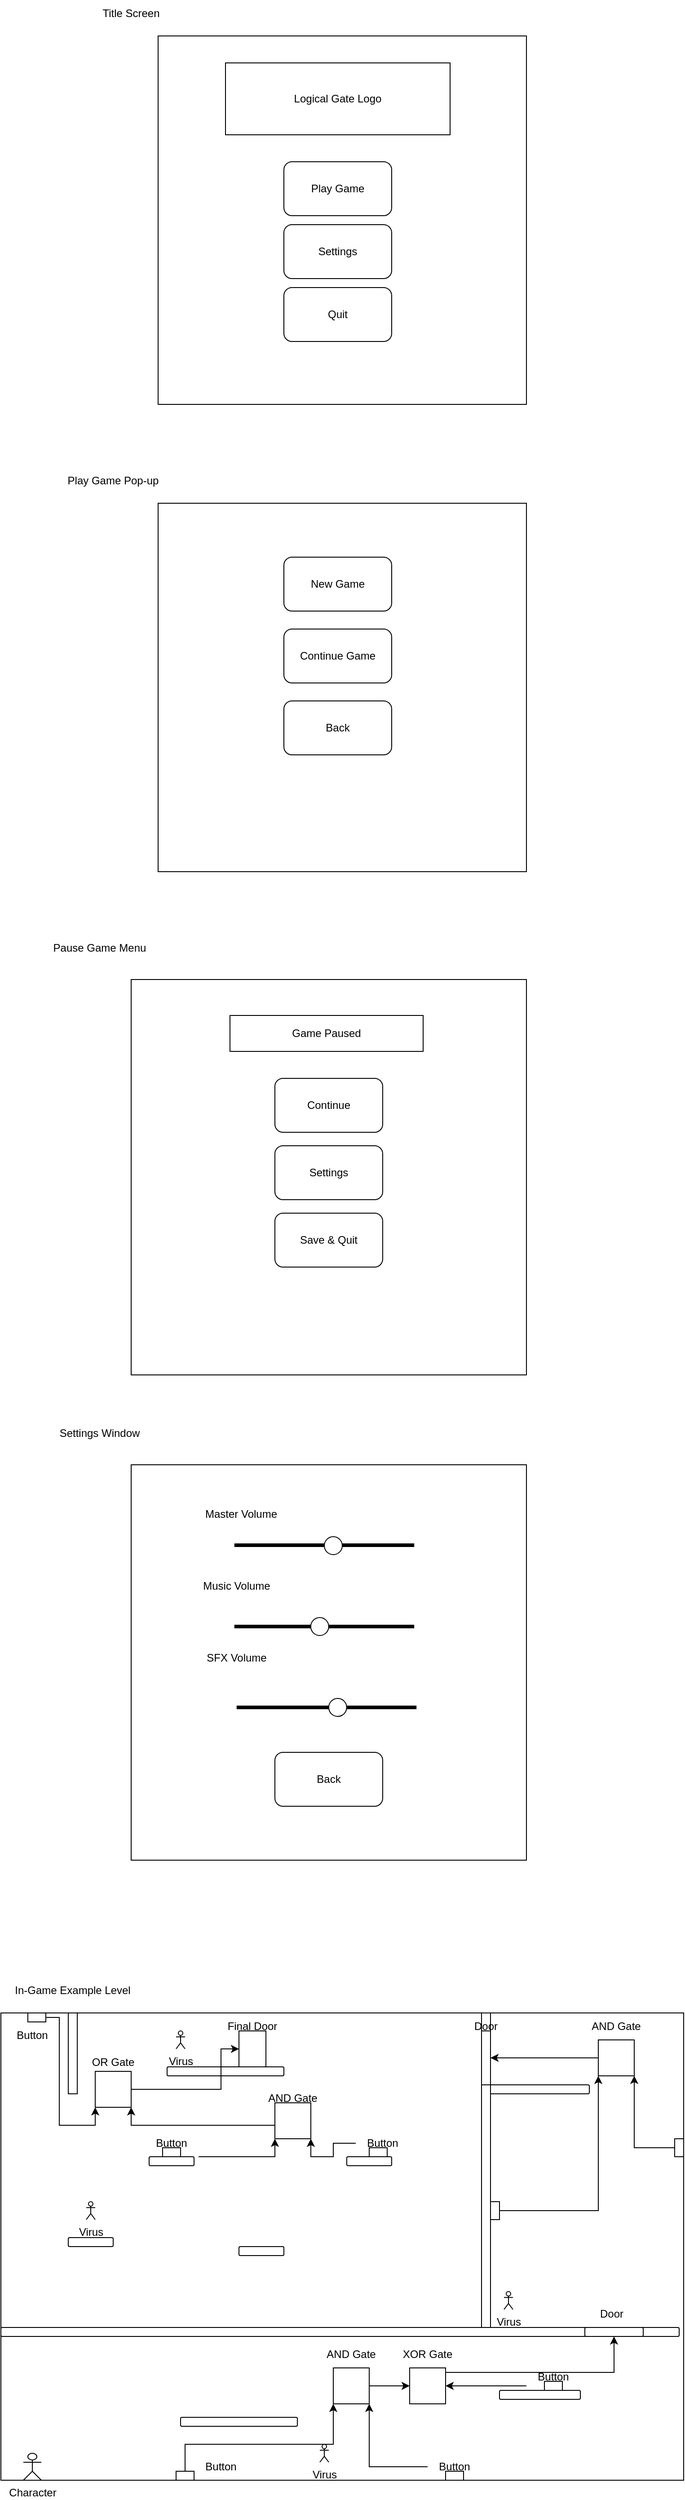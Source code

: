 <mxfile version="25.0.1">
  <diagram name="Page-1" id="Fo46UW_Xf3uCBvevrTA-">
    <mxGraphModel dx="1194" dy="789" grid="1" gridSize="10" guides="1" tooltips="1" connect="1" arrows="1" fold="1" page="1" pageScale="1" pageWidth="850" pageHeight="1100" math="0" shadow="0">
      <root>
        <mxCell id="0" />
        <mxCell id="1" parent="0" />
        <mxCell id="AsIQZ49urG--46RWY30z-1" value="" style="whiteSpace=wrap;html=1;aspect=fixed;" parent="1" vertex="1">
          <mxGeometry x="210" y="100" width="410" height="410" as="geometry" />
        </mxCell>
        <mxCell id="AsIQZ49urG--46RWY30z-2" value="Logical Gate Logo" style="rounded=0;whiteSpace=wrap;html=1;" parent="1" vertex="1">
          <mxGeometry x="285" y="130" width="250" height="80" as="geometry" />
        </mxCell>
        <mxCell id="AsIQZ49urG--46RWY30z-3" value="Quit" style="rounded=1;whiteSpace=wrap;html=1;" parent="1" vertex="1">
          <mxGeometry x="350" y="380" width="120" height="60" as="geometry" />
        </mxCell>
        <mxCell id="AsIQZ49urG--46RWY30z-4" value="Play Game" style="rounded=1;whiteSpace=wrap;html=1;" parent="1" vertex="1">
          <mxGeometry x="350" y="240" width="120" height="60" as="geometry" />
        </mxCell>
        <mxCell id="AsIQZ49urG--46RWY30z-10" value="Title Screen" style="text;html=1;align=center;verticalAlign=middle;whiteSpace=wrap;rounded=0;" parent="1" vertex="1">
          <mxGeometry x="110" y="60" width="140" height="30" as="geometry" />
        </mxCell>
        <mxCell id="AsIQZ49urG--46RWY30z-11" value="Pause Game Menu" style="text;html=1;align=center;verticalAlign=middle;whiteSpace=wrap;rounded=0;" parent="1" vertex="1">
          <mxGeometry x="85" y="1100" width="120" height="30" as="geometry" />
        </mxCell>
        <mxCell id="AsIQZ49urG--46RWY30z-13" value="" style="whiteSpace=wrap;html=1;aspect=fixed;" parent="1" vertex="1">
          <mxGeometry x="180" y="1150" width="440" height="440" as="geometry" />
        </mxCell>
        <mxCell id="AsIQZ49urG--46RWY30z-14" value="" style="rounded=0;whiteSpace=wrap;html=1;" parent="1" vertex="1">
          <mxGeometry x="35" y="2300" width="760" height="520" as="geometry" />
        </mxCell>
        <mxCell id="AsIQZ49urG--46RWY30z-15" value="In-Game Example Level" style="text;html=1;align=center;verticalAlign=middle;whiteSpace=wrap;rounded=0;" parent="1" vertex="1">
          <mxGeometry x="45" y="2260" width="140" height="30" as="geometry" />
        </mxCell>
        <mxCell id="AsIQZ49urG--46RWY30z-16" value="Game Paused" style="rounded=0;whiteSpace=wrap;html=1;" parent="1" vertex="1">
          <mxGeometry x="290" y="1190" width="215" height="40" as="geometry" />
        </mxCell>
        <mxCell id="AsIQZ49urG--46RWY30z-17" value="Continue" style="rounded=1;whiteSpace=wrap;html=1;" parent="1" vertex="1">
          <mxGeometry x="340" y="1260" width="120" height="60" as="geometry" />
        </mxCell>
        <mxCell id="AsIQZ49urG--46RWY30z-18" value="Save &amp;amp; Quit" style="rounded=1;whiteSpace=wrap;html=1;" parent="1" vertex="1">
          <mxGeometry x="340" y="1410" width="120" height="60" as="geometry" />
        </mxCell>
        <mxCell id="AsIQZ49urG--46RWY30z-19" value="Settings" style="rounded=1;whiteSpace=wrap;html=1;" parent="1" vertex="1">
          <mxGeometry x="340" y="1335" width="120" height="60" as="geometry" />
        </mxCell>
        <mxCell id="AsIQZ49urG--46RWY30z-24" value="Settings" style="rounded=1;whiteSpace=wrap;html=1;" parent="1" vertex="1">
          <mxGeometry x="350" y="310" width="120" height="60" as="geometry" />
        </mxCell>
        <mxCell id="AsIQZ49urG--46RWY30z-25" value="" style="whiteSpace=wrap;html=1;aspect=fixed;" parent="1" vertex="1">
          <mxGeometry x="210" y="620" width="410" height="410" as="geometry" />
        </mxCell>
        <mxCell id="AsIQZ49urG--46RWY30z-26" value="Play Game Pop-up" style="text;html=1;align=center;verticalAlign=middle;whiteSpace=wrap;rounded=0;" parent="1" vertex="1">
          <mxGeometry x="100" y="580" width="120" height="30" as="geometry" />
        </mxCell>
        <mxCell id="AsIQZ49urG--46RWY30z-27" value="Continue Game" style="rounded=1;whiteSpace=wrap;html=1;" parent="1" vertex="1">
          <mxGeometry x="350" y="760" width="120" height="60" as="geometry" />
        </mxCell>
        <mxCell id="AsIQZ49urG--46RWY30z-28" value="New Game" style="rounded=1;whiteSpace=wrap;html=1;" parent="1" vertex="1">
          <mxGeometry x="350" y="680" width="120" height="60" as="geometry" />
        </mxCell>
        <mxCell id="AsIQZ49urG--46RWY30z-30" value="Character" style="shape=umlActor;verticalLabelPosition=bottom;verticalAlign=top;html=1;outlineConnect=0;" parent="1" vertex="1">
          <mxGeometry x="60" y="2790" width="20" height="30" as="geometry" />
        </mxCell>
        <mxCell id="AsIQZ49urG--46RWY30z-31" value="" style="rounded=1;whiteSpace=wrap;html=1;" parent="1" vertex="1">
          <mxGeometry x="570" y="2380" width="120" height="10" as="geometry" />
        </mxCell>
        <mxCell id="AsIQZ49urG--46RWY30z-32" value="" style="rounded=1;whiteSpace=wrap;html=1;" parent="1" vertex="1">
          <mxGeometry x="590" y="2720" width="90" height="10" as="geometry" />
        </mxCell>
        <mxCell id="AsIQZ49urG--46RWY30z-33" value="" style="rounded=1;whiteSpace=wrap;html=1;" parent="1" vertex="1">
          <mxGeometry x="35" y="2650" width="755" height="10" as="geometry" />
        </mxCell>
        <mxCell id="AsIQZ49urG--46RWY30z-34" value="" style="rounded=1;whiteSpace=wrap;html=1;" parent="1" vertex="1">
          <mxGeometry x="685" y="2650" width="65" height="10" as="geometry" />
        </mxCell>
        <mxCell id="AsIQZ49urG--46RWY30z-36" value="" style="rounded=0;whiteSpace=wrap;html=1;" parent="1" vertex="1">
          <mxGeometry x="570" y="2300" width="10" height="350" as="geometry" />
        </mxCell>
        <mxCell id="AsIQZ49urG--46RWY30z-37" value="Door" style="text;html=1;align=center;verticalAlign=middle;whiteSpace=wrap;rounded=0;" parent="1" vertex="1">
          <mxGeometry x="685" y="2620" width="60" height="30" as="geometry" />
        </mxCell>
        <mxCell id="AsIQZ49urG--46RWY30z-82" style="edgeStyle=orthogonalEdgeStyle;rounded=0;orthogonalLoop=1;jettySize=auto;html=1;entryX=0;entryY=1;entryDx=0;entryDy=0;" parent="1" source="AsIQZ49urG--46RWY30z-39" target="AsIQZ49urG--46RWY30z-64" edge="1">
          <mxGeometry relative="1" as="geometry">
            <Array as="points">
              <mxPoint x="240" y="2780" />
              <mxPoint x="405" y="2780" />
            </Array>
          </mxGeometry>
        </mxCell>
        <mxCell id="AsIQZ49urG--46RWY30z-39" value="" style="rounded=0;whiteSpace=wrap;html=1;" parent="1" vertex="1">
          <mxGeometry x="230" y="2810" width="20" height="10" as="geometry" />
        </mxCell>
        <mxCell id="AsIQZ49urG--46RWY30z-40" value="" style="rounded=0;whiteSpace=wrap;html=1;" parent="1" vertex="1">
          <mxGeometry x="530" y="2810" width="20" height="10" as="geometry" />
        </mxCell>
        <mxCell id="AsIQZ49urG--46RWY30z-41" value="" style="rounded=1;whiteSpace=wrap;html=1;" parent="1" vertex="1">
          <mxGeometry x="235" y="2750" width="130" height="10" as="geometry" />
        </mxCell>
        <mxCell id="AsIQZ49urG--46RWY30z-42" value="" style="rounded=0;whiteSpace=wrap;html=1;" parent="1" vertex="1">
          <mxGeometry x="640" y="2710" width="20" height="10" as="geometry" />
        </mxCell>
        <mxCell id="AsIQZ49urG--46RWY30z-43" value="Final Door" style="text;html=1;align=center;verticalAlign=middle;whiteSpace=wrap;rounded=0;" parent="1" vertex="1">
          <mxGeometry x="285" y="2300" width="60" height="30" as="geometry" />
        </mxCell>
        <mxCell id="AsIQZ49urG--46RWY30z-44" value="Button" style="text;html=1;align=center;verticalAlign=middle;whiteSpace=wrap;rounded=0;" parent="1" vertex="1">
          <mxGeometry x="250" y="2790" width="60" height="30" as="geometry" />
        </mxCell>
        <mxCell id="AsIQZ49urG--46RWY30z-83" style="edgeStyle=orthogonalEdgeStyle;rounded=0;orthogonalLoop=1;jettySize=auto;html=1;entryX=1;entryY=1;entryDx=0;entryDy=0;" parent="1" source="AsIQZ49urG--46RWY30z-45" target="AsIQZ49urG--46RWY30z-64" edge="1">
          <mxGeometry relative="1" as="geometry" />
        </mxCell>
        <mxCell id="AsIQZ49urG--46RWY30z-45" value="Button" style="text;html=1;align=center;verticalAlign=middle;whiteSpace=wrap;rounded=0;" parent="1" vertex="1">
          <mxGeometry x="510" y="2790" width="60" height="30" as="geometry" />
        </mxCell>
        <mxCell id="AsIQZ49urG--46RWY30z-85" style="edgeStyle=orthogonalEdgeStyle;rounded=0;orthogonalLoop=1;jettySize=auto;html=1;entryX=1;entryY=0.5;entryDx=0;entryDy=0;" parent="1" source="AsIQZ49urG--46RWY30z-46" target="AsIQZ49urG--46RWY30z-66" edge="1">
          <mxGeometry relative="1" as="geometry">
            <Array as="points">
              <mxPoint x="600" y="2715" />
              <mxPoint x="600" y="2715" />
            </Array>
          </mxGeometry>
        </mxCell>
        <mxCell id="AsIQZ49urG--46RWY30z-46" value="Button" style="text;html=1;align=center;verticalAlign=middle;whiteSpace=wrap;rounded=0;" parent="1" vertex="1">
          <mxGeometry x="620" y="2690" width="60" height="30" as="geometry" />
        </mxCell>
        <mxCell id="AsIQZ49urG--46RWY30z-89" style="edgeStyle=orthogonalEdgeStyle;rounded=0;orthogonalLoop=1;jettySize=auto;html=1;entryX=0;entryY=1;entryDx=0;entryDy=0;" parent="1" source="AsIQZ49urG--46RWY30z-47" target="AsIQZ49urG--46RWY30z-69" edge="1">
          <mxGeometry relative="1" as="geometry" />
        </mxCell>
        <mxCell id="AsIQZ49urG--46RWY30z-47" value="" style="rounded=0;whiteSpace=wrap;html=1;" parent="1" vertex="1">
          <mxGeometry x="580" y="2510" width="10" height="20" as="geometry" />
        </mxCell>
        <mxCell id="AsIQZ49urG--46RWY30z-90" style="edgeStyle=orthogonalEdgeStyle;rounded=0;orthogonalLoop=1;jettySize=auto;html=1;entryX=1;entryY=1;entryDx=0;entryDy=0;" parent="1" source="AsIQZ49urG--46RWY30z-48" target="AsIQZ49urG--46RWY30z-69" edge="1">
          <mxGeometry relative="1" as="geometry" />
        </mxCell>
        <mxCell id="AsIQZ49urG--46RWY30z-48" value="" style="rounded=0;whiteSpace=wrap;html=1;" parent="1" vertex="1">
          <mxGeometry x="785" y="2440" width="10" height="20" as="geometry" />
        </mxCell>
        <mxCell id="AsIQZ49urG--46RWY30z-49" value="" style="rounded=0;whiteSpace=wrap;html=1;" parent="1" vertex="1">
          <mxGeometry x="570" y="2320" width="10" height="60" as="geometry" />
        </mxCell>
        <mxCell id="AsIQZ49urG--46RWY30z-50" value="Door" style="text;html=1;align=center;verticalAlign=middle;whiteSpace=wrap;rounded=0;" parent="1" vertex="1">
          <mxGeometry x="545" y="2300" width="60" height="30" as="geometry" />
        </mxCell>
        <mxCell id="AsIQZ49urG--46RWY30z-51" value="" style="rounded=1;whiteSpace=wrap;html=1;" parent="1" vertex="1">
          <mxGeometry x="200" y="2460" width="50" height="10" as="geometry" />
        </mxCell>
        <mxCell id="AsIQZ49urG--46RWY30z-52" value="" style="rounded=1;whiteSpace=wrap;html=1;" parent="1" vertex="1">
          <mxGeometry x="110" y="2550" width="50" height="10" as="geometry" />
        </mxCell>
        <mxCell id="AsIQZ49urG--46RWY30z-53" value="" style="rounded=1;whiteSpace=wrap;html=1;" parent="1" vertex="1">
          <mxGeometry x="300" y="2560" width="50" height="10" as="geometry" />
        </mxCell>
        <mxCell id="AsIQZ49urG--46RWY30z-54" value="" style="rounded=1;whiteSpace=wrap;html=1;" parent="1" vertex="1">
          <mxGeometry x="420" y="2460" width="50" height="10" as="geometry" />
        </mxCell>
        <mxCell id="AsIQZ49urG--46RWY30z-58" value="" style="rounded=1;whiteSpace=wrap;html=1;" parent="1" vertex="1">
          <mxGeometry x="220" y="2360" width="130" height="10" as="geometry" />
        </mxCell>
        <mxCell id="AsIQZ49urG--46RWY30z-59" value="" style="rounded=0;whiteSpace=wrap;html=1;" parent="1" vertex="1">
          <mxGeometry x="300" y="2320" width="30" height="40" as="geometry" />
        </mxCell>
        <mxCell id="AsIQZ49urG--46RWY30z-84" style="edgeStyle=orthogonalEdgeStyle;rounded=0;orthogonalLoop=1;jettySize=auto;html=1;entryX=0;entryY=0.5;entryDx=0;entryDy=0;" parent="1" source="AsIQZ49urG--46RWY30z-64" target="AsIQZ49urG--46RWY30z-66" edge="1">
          <mxGeometry relative="1" as="geometry" />
        </mxCell>
        <mxCell id="AsIQZ49urG--46RWY30z-64" value="" style="whiteSpace=wrap;html=1;aspect=fixed;" parent="1" vertex="1">
          <mxGeometry x="405" y="2695" width="40" height="40" as="geometry" />
        </mxCell>
        <mxCell id="AsIQZ49urG--46RWY30z-103" style="edgeStyle=orthogonalEdgeStyle;rounded=0;orthogonalLoop=1;jettySize=auto;html=1;entryX=0.5;entryY=1;entryDx=0;entryDy=0;" parent="1" source="AsIQZ49urG--46RWY30z-66" target="AsIQZ49urG--46RWY30z-34" edge="1">
          <mxGeometry relative="1" as="geometry">
            <Array as="points">
              <mxPoint x="718" y="2700" />
            </Array>
          </mxGeometry>
        </mxCell>
        <mxCell id="AsIQZ49urG--46RWY30z-66" value="" style="whiteSpace=wrap;html=1;aspect=fixed;" parent="1" vertex="1">
          <mxGeometry x="490" y="2695" width="40" height="40" as="geometry" />
        </mxCell>
        <mxCell id="AsIQZ49urG--46RWY30z-67" value="AND Gate" style="text;html=1;align=center;verticalAlign=middle;whiteSpace=wrap;rounded=0;" parent="1" vertex="1">
          <mxGeometry x="395" y="2665" width="60" height="30" as="geometry" />
        </mxCell>
        <mxCell id="AsIQZ49urG--46RWY30z-68" value="XOR Gate" style="text;html=1;align=center;verticalAlign=middle;whiteSpace=wrap;rounded=0;" parent="1" vertex="1">
          <mxGeometry x="480" y="2665" width="60" height="30" as="geometry" />
        </mxCell>
        <mxCell id="AsIQZ49urG--46RWY30z-91" style="edgeStyle=orthogonalEdgeStyle;rounded=0;orthogonalLoop=1;jettySize=auto;html=1;entryX=1;entryY=0.5;entryDx=0;entryDy=0;" parent="1" source="AsIQZ49urG--46RWY30z-69" target="AsIQZ49urG--46RWY30z-49" edge="1">
          <mxGeometry relative="1" as="geometry" />
        </mxCell>
        <mxCell id="AsIQZ49urG--46RWY30z-69" value="" style="whiteSpace=wrap;html=1;aspect=fixed;" parent="1" vertex="1">
          <mxGeometry x="700" y="2330" width="40" height="40" as="geometry" />
        </mxCell>
        <mxCell id="AsIQZ49urG--46RWY30z-70" value="AND Gate" style="text;html=1;align=center;verticalAlign=middle;whiteSpace=wrap;rounded=0;" parent="1" vertex="1">
          <mxGeometry x="690" y="2300" width="60" height="30" as="geometry" />
        </mxCell>
        <mxCell id="AsIQZ49urG--46RWY30z-71" value="" style="rounded=0;whiteSpace=wrap;html=1;" parent="1" vertex="1">
          <mxGeometry x="215" y="2450" width="20" height="10" as="geometry" />
        </mxCell>
        <mxCell id="AsIQZ49urG--46RWY30z-72" value="" style="rounded=0;whiteSpace=wrap;html=1;" parent="1" vertex="1">
          <mxGeometry x="445" y="2450" width="20" height="10" as="geometry" />
        </mxCell>
        <mxCell id="AsIQZ49urG--46RWY30z-73" value="Virus" style="shape=umlActor;verticalLabelPosition=bottom;verticalAlign=top;html=1;outlineConnect=0;" parent="1" vertex="1">
          <mxGeometry x="390" y="2780" width="10" height="20" as="geometry" />
        </mxCell>
        <mxCell id="AsIQZ49urG--46RWY30z-74" value="Virus" style="shape=umlActor;verticalLabelPosition=bottom;verticalAlign=top;html=1;outlineConnect=0;" parent="1" vertex="1">
          <mxGeometry x="595" y="2610" width="10" height="20" as="geometry" />
        </mxCell>
        <mxCell id="AsIQZ49urG--46RWY30z-75" value="Virus" style="shape=umlActor;verticalLabelPosition=bottom;verticalAlign=top;html=1;outlineConnect=0;" parent="1" vertex="1">
          <mxGeometry x="130" y="2510" width="10" height="20" as="geometry" />
        </mxCell>
        <mxCell id="AsIQZ49urG--46RWY30z-76" value="Virus" style="shape=umlActor;verticalLabelPosition=bottom;verticalAlign=top;html=1;outlineConnect=0;" parent="1" vertex="1">
          <mxGeometry x="230" y="2320" width="10" height="20" as="geometry" />
        </mxCell>
        <mxCell id="AsIQZ49urG--46RWY30z-77" value="" style="rounded=0;whiteSpace=wrap;html=1;" parent="1" vertex="1">
          <mxGeometry x="110" y="2300" width="10" height="90" as="geometry" />
        </mxCell>
        <mxCell id="AsIQZ49urG--46RWY30z-100" style="edgeStyle=orthogonalEdgeStyle;rounded=0;orthogonalLoop=1;jettySize=auto;html=1;entryX=0;entryY=1;entryDx=0;entryDy=0;" parent="1" source="AsIQZ49urG--46RWY30z-78" target="AsIQZ49urG--46RWY30z-93" edge="1">
          <mxGeometry relative="1" as="geometry">
            <Array as="points">
              <mxPoint x="100" y="2305" />
              <mxPoint x="100" y="2425" />
              <mxPoint x="140" y="2425" />
            </Array>
          </mxGeometry>
        </mxCell>
        <mxCell id="AsIQZ49urG--46RWY30z-78" value="" style="rounded=0;whiteSpace=wrap;html=1;" parent="1" vertex="1">
          <mxGeometry x="65" y="2300" width="20" height="10" as="geometry" />
        </mxCell>
        <mxCell id="AsIQZ49urG--46RWY30z-79" value="Button" style="text;html=1;align=center;verticalAlign=middle;whiteSpace=wrap;rounded=0;" parent="1" vertex="1">
          <mxGeometry x="40" y="2310" width="60" height="30" as="geometry" />
        </mxCell>
        <mxCell id="AsIQZ49urG--46RWY30z-95" style="edgeStyle=orthogonalEdgeStyle;rounded=0;orthogonalLoop=1;jettySize=auto;html=1;entryX=0;entryY=1;entryDx=0;entryDy=0;" parent="1" source="AsIQZ49urG--46RWY30z-80" target="AsIQZ49urG--46RWY30z-92" edge="1">
          <mxGeometry relative="1" as="geometry">
            <Array as="points">
              <mxPoint x="340" y="2460" />
            </Array>
          </mxGeometry>
        </mxCell>
        <mxCell id="AsIQZ49urG--46RWY30z-80" value="Button" style="text;html=1;align=center;verticalAlign=middle;whiteSpace=wrap;rounded=0;" parent="1" vertex="1">
          <mxGeometry x="195" y="2430" width="60" height="30" as="geometry" />
        </mxCell>
        <mxCell id="AsIQZ49urG--46RWY30z-96" style="edgeStyle=orthogonalEdgeStyle;rounded=0;orthogonalLoop=1;jettySize=auto;html=1;entryX=1;entryY=1;entryDx=0;entryDy=0;" parent="1" source="AsIQZ49urG--46RWY30z-81" target="AsIQZ49urG--46RWY30z-92" edge="1">
          <mxGeometry relative="1" as="geometry" />
        </mxCell>
        <mxCell id="AsIQZ49urG--46RWY30z-81" value="Button" style="text;html=1;align=center;verticalAlign=middle;whiteSpace=wrap;rounded=0;" parent="1" vertex="1">
          <mxGeometry x="430" y="2430" width="60" height="30" as="geometry" />
        </mxCell>
        <mxCell id="AsIQZ49urG--46RWY30z-101" style="edgeStyle=orthogonalEdgeStyle;rounded=0;orthogonalLoop=1;jettySize=auto;html=1;entryX=1;entryY=1;entryDx=0;entryDy=0;" parent="1" source="AsIQZ49urG--46RWY30z-92" target="AsIQZ49urG--46RWY30z-93" edge="1">
          <mxGeometry relative="1" as="geometry">
            <Array as="points">
              <mxPoint x="180" y="2425" />
            </Array>
          </mxGeometry>
        </mxCell>
        <mxCell id="AsIQZ49urG--46RWY30z-92" value="" style="whiteSpace=wrap;html=1;aspect=fixed;" parent="1" vertex="1">
          <mxGeometry x="340" y="2400" width="40" height="40" as="geometry" />
        </mxCell>
        <mxCell id="AsIQZ49urG--46RWY30z-102" style="edgeStyle=orthogonalEdgeStyle;rounded=0;orthogonalLoop=1;jettySize=auto;html=1;entryX=0;entryY=0.5;entryDx=0;entryDy=0;" parent="1" source="AsIQZ49urG--46RWY30z-93" target="AsIQZ49urG--46RWY30z-59" edge="1">
          <mxGeometry relative="1" as="geometry">
            <Array as="points">
              <mxPoint x="280" y="2385" />
              <mxPoint x="280" y="2340" />
            </Array>
          </mxGeometry>
        </mxCell>
        <mxCell id="AsIQZ49urG--46RWY30z-93" value="" style="whiteSpace=wrap;html=1;aspect=fixed;" parent="1" vertex="1">
          <mxGeometry x="140" y="2365" width="40" height="40" as="geometry" />
        </mxCell>
        <mxCell id="AsIQZ49urG--46RWY30z-94" value="AND Gate" style="text;html=1;align=center;verticalAlign=middle;whiteSpace=wrap;rounded=0;" parent="1" vertex="1">
          <mxGeometry x="330" y="2380" width="60" height="30" as="geometry" />
        </mxCell>
        <mxCell id="AsIQZ49urG--46RWY30z-99" value="OR Gate" style="text;html=1;align=center;verticalAlign=middle;whiteSpace=wrap;rounded=0;" parent="1" vertex="1">
          <mxGeometry x="130" y="2340" width="60" height="30" as="geometry" />
        </mxCell>
        <mxCell id="R8lFaVOYFJ1TqsU__s-N-1" value="Settings Window" style="text;html=1;align=center;verticalAlign=middle;whiteSpace=wrap;rounded=0;" vertex="1" parent="1">
          <mxGeometry x="85" y="1640" width="120" height="30" as="geometry" />
        </mxCell>
        <mxCell id="R8lFaVOYFJ1TqsU__s-N-2" value="" style="whiteSpace=wrap;html=1;aspect=fixed;" vertex="1" parent="1">
          <mxGeometry x="180" y="1690" width="440" height="440" as="geometry" />
        </mxCell>
        <mxCell id="R8lFaVOYFJ1TqsU__s-N-5" value="Back" style="rounded=1;whiteSpace=wrap;html=1;" vertex="1" parent="1">
          <mxGeometry x="340" y="2010" width="120" height="60" as="geometry" />
        </mxCell>
        <mxCell id="R8lFaVOYFJ1TqsU__s-N-7" value="Master Volume" style="text;html=1;align=center;verticalAlign=middle;whiteSpace=wrap;rounded=0;" vertex="1" parent="1">
          <mxGeometry x="255" y="1730" width="95" height="30" as="geometry" />
        </mxCell>
        <mxCell id="R8lFaVOYFJ1TqsU__s-N-8" value="Music Volume" style="text;html=1;align=center;verticalAlign=middle;whiteSpace=wrap;rounded=0;" vertex="1" parent="1">
          <mxGeometry x="250" y="1810" width="95" height="30" as="geometry" />
        </mxCell>
        <mxCell id="R8lFaVOYFJ1TqsU__s-N-9" value="SFX Volume" style="text;html=1;align=center;verticalAlign=middle;whiteSpace=wrap;rounded=0;" vertex="1" parent="1">
          <mxGeometry x="250" y="1890" width="95" height="30" as="geometry" />
        </mxCell>
        <mxCell id="R8lFaVOYFJ1TqsU__s-N-10" value="" style="endArrow=none;html=1;rounded=0;exitX=0.068;exitY=0.159;exitDx=0;exitDy=0;exitPerimeter=0;entryX=0.523;entryY=0.159;entryDx=0;entryDy=0;entryPerimeter=0;strokeWidth=4;strokeColor=default;movable=0;resizable=0;rotatable=0;deletable=0;editable=0;locked=1;connectable=0;" edge="1" parent="1">
          <mxGeometry width="50" height="50" relative="1" as="geometry">
            <mxPoint x="294.9" y="1779.5" as="sourcePoint" />
            <mxPoint x="495.1" y="1779.5" as="targetPoint" />
          </mxGeometry>
        </mxCell>
        <mxCell id="R8lFaVOYFJ1TqsU__s-N-12" value="" style="ellipse;whiteSpace=wrap;html=1;aspect=fixed;" vertex="1" parent="1">
          <mxGeometry x="395" y="1770" width="20" height="20" as="geometry" />
        </mxCell>
        <mxCell id="R8lFaVOYFJ1TqsU__s-N-18" value="" style="endArrow=none;html=1;rounded=0;exitX=0.068;exitY=0.159;exitDx=0;exitDy=0;exitPerimeter=0;entryX=0.523;entryY=0.159;entryDx=0;entryDy=0;entryPerimeter=0;strokeWidth=4;strokeColor=default;movable=1;resizable=1;rotatable=1;deletable=1;editable=1;locked=0;connectable=1;" edge="1" parent="1">
          <mxGeometry width="50" height="50" relative="1" as="geometry">
            <mxPoint x="294.9" y="1870" as="sourcePoint" />
            <mxPoint x="495.1" y="1870" as="targetPoint" />
          </mxGeometry>
        </mxCell>
        <mxCell id="R8lFaVOYFJ1TqsU__s-N-19" value="" style="ellipse;whiteSpace=wrap;html=1;aspect=fixed;" vertex="1" parent="1">
          <mxGeometry x="379.9" y="1860" width="20" height="20" as="geometry" />
        </mxCell>
        <mxCell id="R8lFaVOYFJ1TqsU__s-N-22" value="" style="endArrow=none;html=1;rounded=0;exitX=0.068;exitY=0.159;exitDx=0;exitDy=0;exitPerimeter=0;entryX=0.523;entryY=0.159;entryDx=0;entryDy=0;entryPerimeter=0;strokeWidth=4;strokeColor=default;movable=1;resizable=1;rotatable=1;deletable=1;editable=1;locked=0;connectable=1;" edge="1" parent="1">
          <mxGeometry width="50" height="50" relative="1" as="geometry">
            <mxPoint x="297.4" y="1960" as="sourcePoint" />
            <mxPoint x="497.6" y="1960" as="targetPoint" />
          </mxGeometry>
        </mxCell>
        <mxCell id="R8lFaVOYFJ1TqsU__s-N-21" value="" style="ellipse;whiteSpace=wrap;html=1;aspect=fixed;" vertex="1" parent="1">
          <mxGeometry x="399.9" y="1950" width="20" height="20" as="geometry" />
        </mxCell>
        <mxCell id="R8lFaVOYFJ1TqsU__s-N-24" value="Back" style="rounded=1;whiteSpace=wrap;html=1;" vertex="1" parent="1">
          <mxGeometry x="350" y="840" width="120" height="60" as="geometry" />
        </mxCell>
      </root>
    </mxGraphModel>
  </diagram>
</mxfile>

